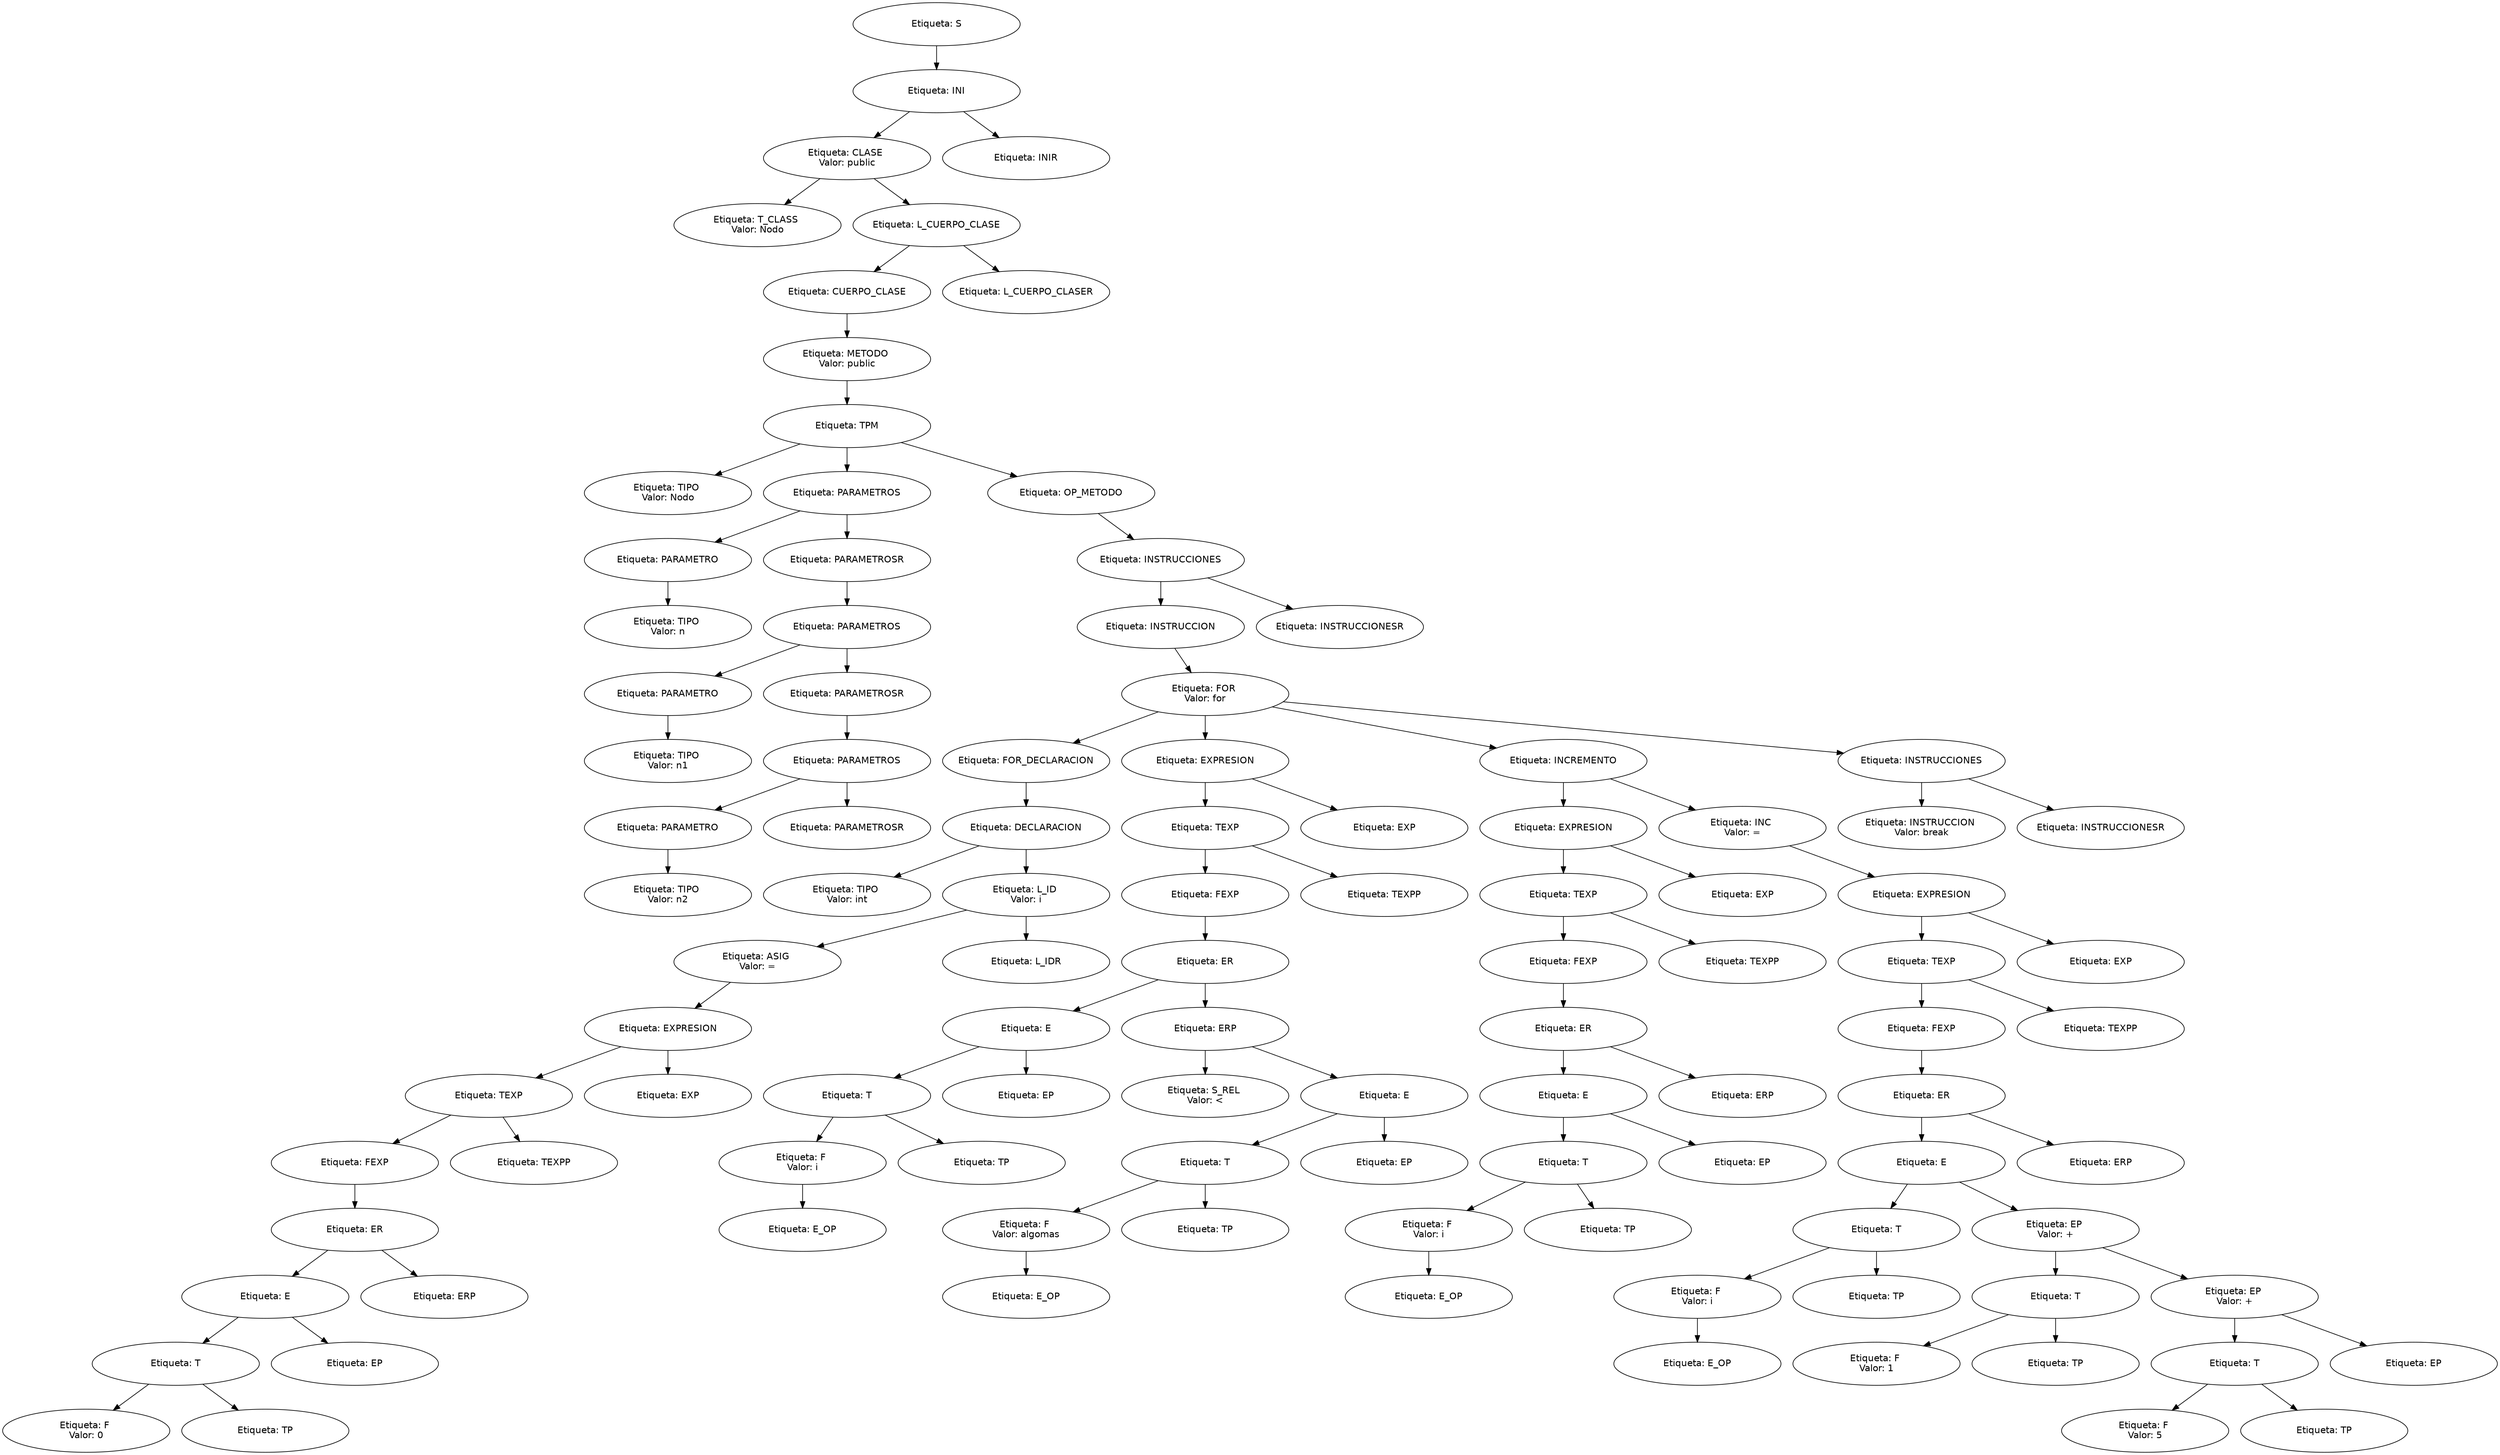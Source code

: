 digraph G{
 graph[overlap = true, fontsize= 0.5];
node[shape=ellipse, fontname=Helvetica, fixedsize=true, width=3.5, height=0.9];
edge[color = black];
nodobe9b89d36067385f616303dda92fa9cbc65bccfe4ad4a6caf6854e16a108215b[label="Etiqueta: S"];
nodod47a5804feae623ef3c3b8021f6aeed0fa0f80cc24c95e3da565832b1c68358f[label="Etiqueta: INI"];
nodobe9b89d36067385f616303dda92fa9cbc65bccfe4ad4a6caf6854e16a108215b->nodod47a5804feae623ef3c3b8021f6aeed0fa0f80cc24c95e3da565832b1c68358f
nodod47a5804feae623ef3c3b8021f6aeed0fa0f80cc24c95e3da565832b1c68358f[label="Etiqueta: INI"];
nodoac21bbab13f08c2e666d1e7dc157c9aa80dcdc332aff54d990aa25ec1fabffb2[label="Etiqueta: CLASE \nValor: public"];
nodod47a5804feae623ef3c3b8021f6aeed0fa0f80cc24c95e3da565832b1c68358f->nodoac21bbab13f08c2e666d1e7dc157c9aa80dcdc332aff54d990aa25ec1fabffb2
nodoac21bbab13f08c2e666d1e7dc157c9aa80dcdc332aff54d990aa25ec1fabffb2[label="Etiqueta: CLASE \nValor: public"];
nodo72df27685b31dc7726901c959007dfe733099eb107dd35ec599388acabb2ab9b[label="Etiqueta: T_CLASS \nValor: Nodo"];
nodoac21bbab13f08c2e666d1e7dc157c9aa80dcdc332aff54d990aa25ec1fabffb2->nodo72df27685b31dc7726901c959007dfe733099eb107dd35ec599388acabb2ab9b
nodo72df27685b31dc7726901c959007dfe733099eb107dd35ec599388acabb2ab9b[label="Etiqueta: T_CLASS \nValor: Nodo"];
nodo3299a72df18937a2d342e8d07dfb32cdf2cdecf82f654e850770909303c1d38e[label="Etiqueta: L_CUERPO_CLASE"];
nodoac21bbab13f08c2e666d1e7dc157c9aa80dcdc332aff54d990aa25ec1fabffb2->nodo3299a72df18937a2d342e8d07dfb32cdf2cdecf82f654e850770909303c1d38e
nodo3299a72df18937a2d342e8d07dfb32cdf2cdecf82f654e850770909303c1d38e[label="Etiqueta: L_CUERPO_CLASE"];
nododa139080faad18baa44396e8de2d1e4208ddb43487f65710bdc7ce9b5e204610[label="Etiqueta: CUERPO_CLASE"];
nodo3299a72df18937a2d342e8d07dfb32cdf2cdecf82f654e850770909303c1d38e->nododa139080faad18baa44396e8de2d1e4208ddb43487f65710bdc7ce9b5e204610
nododa139080faad18baa44396e8de2d1e4208ddb43487f65710bdc7ce9b5e204610[label="Etiqueta: CUERPO_CLASE"];
nododef5b9b69afe95fe877235354dfec19bcad8b06884f8fdd0e908a78f235207ad[label="Etiqueta: METODO \nValor: public"];
nododa139080faad18baa44396e8de2d1e4208ddb43487f65710bdc7ce9b5e204610->nododef5b9b69afe95fe877235354dfec19bcad8b06884f8fdd0e908a78f235207ad
nododef5b9b69afe95fe877235354dfec19bcad8b06884f8fdd0e908a78f235207ad[label="Etiqueta: METODO \nValor: public"];
nodo027a209c9ea8cbe56807c5c93bb54b46a6743ca48ad7bc64e8143c8430822750[label="Etiqueta: TPM"];
nododef5b9b69afe95fe877235354dfec19bcad8b06884f8fdd0e908a78f235207ad->nodo027a209c9ea8cbe56807c5c93bb54b46a6743ca48ad7bc64e8143c8430822750
nodo027a209c9ea8cbe56807c5c93bb54b46a6743ca48ad7bc64e8143c8430822750[label="Etiqueta: TPM"];
nodof690c97b7667d730321802384221c721d797257a8994db3f070576c093596092[label="Etiqueta: TIPO \nValor: Nodo"];
nodo027a209c9ea8cbe56807c5c93bb54b46a6743ca48ad7bc64e8143c8430822750->nodof690c97b7667d730321802384221c721d797257a8994db3f070576c093596092
nodof690c97b7667d730321802384221c721d797257a8994db3f070576c093596092[label="Etiqueta: TIPO \nValor: Nodo"];
nodo8d99d2114843f28315502300c791172351343fc0d1df26dc39e0b69e93be9adf[label="Etiqueta: PARAMETROS"];
nodo027a209c9ea8cbe56807c5c93bb54b46a6743ca48ad7bc64e8143c8430822750->nodo8d99d2114843f28315502300c791172351343fc0d1df26dc39e0b69e93be9adf
nodo8d99d2114843f28315502300c791172351343fc0d1df26dc39e0b69e93be9adf[label="Etiqueta: PARAMETROS"];
nodo92a8ee33345cffecd74f2b805be963fca0287d2ca79932c1b4613632c23e63d3[label="Etiqueta: PARAMETRO"];
nodo8d99d2114843f28315502300c791172351343fc0d1df26dc39e0b69e93be9adf->nodo92a8ee33345cffecd74f2b805be963fca0287d2ca79932c1b4613632c23e63d3
nodo92a8ee33345cffecd74f2b805be963fca0287d2ca79932c1b4613632c23e63d3[label="Etiqueta: PARAMETRO"];
nodof5703b77e96bf454e27984959908215d69e828cecab3d955356528631834110b[label="Etiqueta: TIPO \nValor: n"];
nodo92a8ee33345cffecd74f2b805be963fca0287d2ca79932c1b4613632c23e63d3->nodof5703b77e96bf454e27984959908215d69e828cecab3d955356528631834110b
nodof5703b77e96bf454e27984959908215d69e828cecab3d955356528631834110b[label="Etiqueta: TIPO \nValor: n"];
nodo7e519049e6a261e5c49245723eecdb6f27fadf2fd7babf4d61b08402da5200a9[label="Etiqueta: PARAMETROSR"];
nodo8d99d2114843f28315502300c791172351343fc0d1df26dc39e0b69e93be9adf->nodo7e519049e6a261e5c49245723eecdb6f27fadf2fd7babf4d61b08402da5200a9
nodo7e519049e6a261e5c49245723eecdb6f27fadf2fd7babf4d61b08402da5200a9[label="Etiqueta: PARAMETROSR"];
nodo00eedb34eb2fbad704efd792040fa02732c70af6915d9921d686fb39093c104e[label="Etiqueta: PARAMETROS"];
nodo7e519049e6a261e5c49245723eecdb6f27fadf2fd7babf4d61b08402da5200a9->nodo00eedb34eb2fbad704efd792040fa02732c70af6915d9921d686fb39093c104e
nodo00eedb34eb2fbad704efd792040fa02732c70af6915d9921d686fb39093c104e[label="Etiqueta: PARAMETROS"];
nodo76a1d5f2a6231b238ecabf46a29a51e7596294388ecac057626ff68c96552395[label="Etiqueta: PARAMETRO"];
nodo00eedb34eb2fbad704efd792040fa02732c70af6915d9921d686fb39093c104e->nodo76a1d5f2a6231b238ecabf46a29a51e7596294388ecac057626ff68c96552395
nodo76a1d5f2a6231b238ecabf46a29a51e7596294388ecac057626ff68c96552395[label="Etiqueta: PARAMETRO"];
nodob7170735fbce12ebcd0e34e0436dc5e0d5316887e0b97b7ea69d7750e5f012e0[label="Etiqueta: TIPO \nValor: n1"];
nodo76a1d5f2a6231b238ecabf46a29a51e7596294388ecac057626ff68c96552395->nodob7170735fbce12ebcd0e34e0436dc5e0d5316887e0b97b7ea69d7750e5f012e0
nodob7170735fbce12ebcd0e34e0436dc5e0d5316887e0b97b7ea69d7750e5f012e0[label="Etiqueta: TIPO \nValor: n1"];
nodo278ccf61bd2af23ff01307b68fb897c396a5a56e587ed2e3c1cbc714cede6f68[label="Etiqueta: PARAMETROSR"];
nodo00eedb34eb2fbad704efd792040fa02732c70af6915d9921d686fb39093c104e->nodo278ccf61bd2af23ff01307b68fb897c396a5a56e587ed2e3c1cbc714cede6f68
nodo278ccf61bd2af23ff01307b68fb897c396a5a56e587ed2e3c1cbc714cede6f68[label="Etiqueta: PARAMETROSR"];
nodo7956d76587639af69a485918e7edd8748d81911d255c7a3eb869e525ff289be0[label="Etiqueta: PARAMETROS"];
nodo278ccf61bd2af23ff01307b68fb897c396a5a56e587ed2e3c1cbc714cede6f68->nodo7956d76587639af69a485918e7edd8748d81911d255c7a3eb869e525ff289be0
nodo7956d76587639af69a485918e7edd8748d81911d255c7a3eb869e525ff289be0[label="Etiqueta: PARAMETROS"];
nodobeb9a1d1baf853d7bc791c922d9702e370921a785c52cbc14813803dd639b2f2[label="Etiqueta: PARAMETRO"];
nodo7956d76587639af69a485918e7edd8748d81911d255c7a3eb869e525ff289be0->nodobeb9a1d1baf853d7bc791c922d9702e370921a785c52cbc14813803dd639b2f2
nodobeb9a1d1baf853d7bc791c922d9702e370921a785c52cbc14813803dd639b2f2[label="Etiqueta: PARAMETRO"];
nodo95eb3a27c2b4fc839b63abba526098e9b09b6382d5b8b1427d6a2db87da3760f[label="Etiqueta: TIPO \nValor: n2"];
nodobeb9a1d1baf853d7bc791c922d9702e370921a785c52cbc14813803dd639b2f2->nodo95eb3a27c2b4fc839b63abba526098e9b09b6382d5b8b1427d6a2db87da3760f
nodo95eb3a27c2b4fc839b63abba526098e9b09b6382d5b8b1427d6a2db87da3760f[label="Etiqueta: TIPO \nValor: n2"];
nodofed7c2ac521e726a6d7dbb479cabe2366008259f885ded789143f140fba7dcb9[label="Etiqueta: PARAMETROSR"];
nodo7956d76587639af69a485918e7edd8748d81911d255c7a3eb869e525ff289be0->nodofed7c2ac521e726a6d7dbb479cabe2366008259f885ded789143f140fba7dcb9
nodofed7c2ac521e726a6d7dbb479cabe2366008259f885ded789143f140fba7dcb9[label="Etiqueta: PARAMETROSR"];
nodoafa1073267b438b7584f278155f75f1fa10a2e8cda1579cf81f379fbd4b0e66c[label="Etiqueta: OP_METODO"];
nodo027a209c9ea8cbe56807c5c93bb54b46a6743ca48ad7bc64e8143c8430822750->nodoafa1073267b438b7584f278155f75f1fa10a2e8cda1579cf81f379fbd4b0e66c
nodoafa1073267b438b7584f278155f75f1fa10a2e8cda1579cf81f379fbd4b0e66c[label="Etiqueta: OP_METODO"];
nodob32489be7498a5ccfa8c89f4f6f67e732b55443ed719385e678c93fdf552b3d3[label="Etiqueta: INSTRUCCIONES"];
nodoafa1073267b438b7584f278155f75f1fa10a2e8cda1579cf81f379fbd4b0e66c->nodob32489be7498a5ccfa8c89f4f6f67e732b55443ed719385e678c93fdf552b3d3
nodob32489be7498a5ccfa8c89f4f6f67e732b55443ed719385e678c93fdf552b3d3[label="Etiqueta: INSTRUCCIONES"];
nodod8f2a0bfcd1a823df053a2329f1206c76927f7eceed2060cf7144b9b6c4e160a[label="Etiqueta: INSTRUCCION"];
nodob32489be7498a5ccfa8c89f4f6f67e732b55443ed719385e678c93fdf552b3d3->nodod8f2a0bfcd1a823df053a2329f1206c76927f7eceed2060cf7144b9b6c4e160a
nodod8f2a0bfcd1a823df053a2329f1206c76927f7eceed2060cf7144b9b6c4e160a[label="Etiqueta: INSTRUCCION"];
nodoe46c1244ed52ecb2e6f93e880fa538b03897dd089d5d8db78514b03d1c82112b[label="Etiqueta: FOR \nValor: for"];
nodod8f2a0bfcd1a823df053a2329f1206c76927f7eceed2060cf7144b9b6c4e160a->nodoe46c1244ed52ecb2e6f93e880fa538b03897dd089d5d8db78514b03d1c82112b
nodoe46c1244ed52ecb2e6f93e880fa538b03897dd089d5d8db78514b03d1c82112b[label="Etiqueta: FOR \nValor: for"];
nodoba8cf56b5dd696a69ac6a953650f1486f204fd81291f261a07c99220db2a5734[label="Etiqueta: FOR_DECLARACION"];
nodoe46c1244ed52ecb2e6f93e880fa538b03897dd089d5d8db78514b03d1c82112b->nodoba8cf56b5dd696a69ac6a953650f1486f204fd81291f261a07c99220db2a5734
nodoba8cf56b5dd696a69ac6a953650f1486f204fd81291f261a07c99220db2a5734[label="Etiqueta: FOR_DECLARACION"];
nodoe7f0fac796938c0f2284071f8ad22688c9b30524169df66d29e8206e819412d3[label="Etiqueta: DECLARACION"];
nodoba8cf56b5dd696a69ac6a953650f1486f204fd81291f261a07c99220db2a5734->nodoe7f0fac796938c0f2284071f8ad22688c9b30524169df66d29e8206e819412d3
nodoe7f0fac796938c0f2284071f8ad22688c9b30524169df66d29e8206e819412d3[label="Etiqueta: DECLARACION"];
nodo3da9510630680faea3f2c9ecfdd28becbe3084d11d05d56aac23bb96d935de3d[label="Etiqueta: TIPO \nValor: int"];
nodoe7f0fac796938c0f2284071f8ad22688c9b30524169df66d29e8206e819412d3->nodo3da9510630680faea3f2c9ecfdd28becbe3084d11d05d56aac23bb96d935de3d
nodo3da9510630680faea3f2c9ecfdd28becbe3084d11d05d56aac23bb96d935de3d[label="Etiqueta: TIPO \nValor: int"];
nodo2110d34163d4bfec9c7373292c293c08738b6674efe5bce14fd51bbe9f41222b[label="Etiqueta: L_ID \nValor: i"];
nodoe7f0fac796938c0f2284071f8ad22688c9b30524169df66d29e8206e819412d3->nodo2110d34163d4bfec9c7373292c293c08738b6674efe5bce14fd51bbe9f41222b
nodo2110d34163d4bfec9c7373292c293c08738b6674efe5bce14fd51bbe9f41222b[label="Etiqueta: L_ID \nValor: i"];
nodob405be6fb3b5f0c9c8f5845ffca40fb326831139121022f573debee3f3b1189e[label="Etiqueta: ASIG \nValor: ="];
nodo2110d34163d4bfec9c7373292c293c08738b6674efe5bce14fd51bbe9f41222b->nodob405be6fb3b5f0c9c8f5845ffca40fb326831139121022f573debee3f3b1189e
nodob405be6fb3b5f0c9c8f5845ffca40fb326831139121022f573debee3f3b1189e[label="Etiqueta: ASIG \nValor: ="];
nodo285bc04e868588f7127df7da1bf12bd85b53b4566d356f4097b3e648bf78382f[label="Etiqueta: EXPRESION"];
nodob405be6fb3b5f0c9c8f5845ffca40fb326831139121022f573debee3f3b1189e->nodo285bc04e868588f7127df7da1bf12bd85b53b4566d356f4097b3e648bf78382f
nodo285bc04e868588f7127df7da1bf12bd85b53b4566d356f4097b3e648bf78382f[label="Etiqueta: EXPRESION"];
nodo6940887b4da426cb3c21a69c0bd214750d541c7dad2656fab2ca82747d9f83c9[label="Etiqueta: TEXP"];
nodo285bc04e868588f7127df7da1bf12bd85b53b4566d356f4097b3e648bf78382f->nodo6940887b4da426cb3c21a69c0bd214750d541c7dad2656fab2ca82747d9f83c9
nodo6940887b4da426cb3c21a69c0bd214750d541c7dad2656fab2ca82747d9f83c9[label="Etiqueta: TEXP"];
nodo195a8e3f09d99a7de1bb8cc4531262c0228d928d28d7124a853be7e0f1bf8c45[label="Etiqueta: FEXP"];
nodo6940887b4da426cb3c21a69c0bd214750d541c7dad2656fab2ca82747d9f83c9->nodo195a8e3f09d99a7de1bb8cc4531262c0228d928d28d7124a853be7e0f1bf8c45
nodo195a8e3f09d99a7de1bb8cc4531262c0228d928d28d7124a853be7e0f1bf8c45[label="Etiqueta: FEXP"];
nodo62becfbd40036d422c4b9946a1d43ded702c93405d89a43612040258ada1ad8c[label="Etiqueta: ER"];
nodo195a8e3f09d99a7de1bb8cc4531262c0228d928d28d7124a853be7e0f1bf8c45->nodo62becfbd40036d422c4b9946a1d43ded702c93405d89a43612040258ada1ad8c
nodo62becfbd40036d422c4b9946a1d43ded702c93405d89a43612040258ada1ad8c[label="Etiqueta: ER"];
nodo3d6da8151fa2d965ca0dbd34e11db584db8c6698d39195b80c4266cd17330360[label="Etiqueta: E"];
nodo62becfbd40036d422c4b9946a1d43ded702c93405d89a43612040258ada1ad8c->nodo3d6da8151fa2d965ca0dbd34e11db584db8c6698d39195b80c4266cd17330360
nodo3d6da8151fa2d965ca0dbd34e11db584db8c6698d39195b80c4266cd17330360[label="Etiqueta: E"];
nodo36891540c465de66da985867b35c9f1c0af67f6723c14e803407cd22f06c2ef3[label="Etiqueta: T"];
nodo3d6da8151fa2d965ca0dbd34e11db584db8c6698d39195b80c4266cd17330360->nodo36891540c465de66da985867b35c9f1c0af67f6723c14e803407cd22f06c2ef3
nodo36891540c465de66da985867b35c9f1c0af67f6723c14e803407cd22f06c2ef3[label="Etiqueta: T"];
nodo0268efccb83d02835a68d51b1081bf1fa1a7f2e8b00afa8d4b61eb8d97feb844[label="Etiqueta: F \nValor: 0"];
nodo36891540c465de66da985867b35c9f1c0af67f6723c14e803407cd22f06c2ef3->nodo0268efccb83d02835a68d51b1081bf1fa1a7f2e8b00afa8d4b61eb8d97feb844
nodo0268efccb83d02835a68d51b1081bf1fa1a7f2e8b00afa8d4b61eb8d97feb844[label="Etiqueta: F \nValor: 0"];
nodob3d689faaf920a2ad5f883e6ef4dd0bd88859bd1660895aa0a6bd793c1291657[label="Etiqueta: TP"];
nodo36891540c465de66da985867b35c9f1c0af67f6723c14e803407cd22f06c2ef3->nodob3d689faaf920a2ad5f883e6ef4dd0bd88859bd1660895aa0a6bd793c1291657
nodob3d689faaf920a2ad5f883e6ef4dd0bd88859bd1660895aa0a6bd793c1291657[label="Etiqueta: TP"];
nodo38c9a647e8aee2dff5caeec729319d63c99c399a719698cd7d08c0eaec35c053[label="Etiqueta: EP"];
nodo3d6da8151fa2d965ca0dbd34e11db584db8c6698d39195b80c4266cd17330360->nodo38c9a647e8aee2dff5caeec729319d63c99c399a719698cd7d08c0eaec35c053
nodo38c9a647e8aee2dff5caeec729319d63c99c399a719698cd7d08c0eaec35c053[label="Etiqueta: EP"];
nodo174df219cd093579aea91f22b5a381f6dc45432cc7597f0031e22b1d3e120466[label="Etiqueta: ERP"];
nodo62becfbd40036d422c4b9946a1d43ded702c93405d89a43612040258ada1ad8c->nodo174df219cd093579aea91f22b5a381f6dc45432cc7597f0031e22b1d3e120466
nodo174df219cd093579aea91f22b5a381f6dc45432cc7597f0031e22b1d3e120466[label="Etiqueta: ERP"];
nodo5ebfd179c9a04abd2ad8f792f5772b090b59e1e462cb2bf99473e0809bd6de4c[label="Etiqueta: TEXPP"];
nodo6940887b4da426cb3c21a69c0bd214750d541c7dad2656fab2ca82747d9f83c9->nodo5ebfd179c9a04abd2ad8f792f5772b090b59e1e462cb2bf99473e0809bd6de4c
nodo5ebfd179c9a04abd2ad8f792f5772b090b59e1e462cb2bf99473e0809bd6de4c[label="Etiqueta: TEXPP"];
nodo0b31173822740b63fc09be3fd8f6b87da888f87d6af1beb7bcf8b108469e2c28[label="Etiqueta: EXP"];
nodo285bc04e868588f7127df7da1bf12bd85b53b4566d356f4097b3e648bf78382f->nodo0b31173822740b63fc09be3fd8f6b87da888f87d6af1beb7bcf8b108469e2c28
nodo0b31173822740b63fc09be3fd8f6b87da888f87d6af1beb7bcf8b108469e2c28[label="Etiqueta: EXP"];
nodo801beaaa23df3da738df3120dad3518a67485d8681dbf631dff8a27aaee2ed0b[label="Etiqueta: L_IDR"];
nodo2110d34163d4bfec9c7373292c293c08738b6674efe5bce14fd51bbe9f41222b->nodo801beaaa23df3da738df3120dad3518a67485d8681dbf631dff8a27aaee2ed0b
nodo801beaaa23df3da738df3120dad3518a67485d8681dbf631dff8a27aaee2ed0b[label="Etiqueta: L_IDR"];
nodod8dd6a40d05e9f69e8586376445fdac46a940aff85da53ab04a44e0edff2ec79[label="Etiqueta: EXPRESION"];
nodoe46c1244ed52ecb2e6f93e880fa538b03897dd089d5d8db78514b03d1c82112b->nodod8dd6a40d05e9f69e8586376445fdac46a940aff85da53ab04a44e0edff2ec79
nodod8dd6a40d05e9f69e8586376445fdac46a940aff85da53ab04a44e0edff2ec79[label="Etiqueta: EXPRESION"];
nodo95902787c5e2ed1c9385694dd532f17d7f63bad017205175cda0e28e5c713d17[label="Etiqueta: TEXP"];
nodod8dd6a40d05e9f69e8586376445fdac46a940aff85da53ab04a44e0edff2ec79->nodo95902787c5e2ed1c9385694dd532f17d7f63bad017205175cda0e28e5c713d17
nodo95902787c5e2ed1c9385694dd532f17d7f63bad017205175cda0e28e5c713d17[label="Etiqueta: TEXP"];
nodo5287bc71504fdae74d118d48908662a5bb1895089021ebd8d1eafcef8f0c9d63[label="Etiqueta: FEXP"];
nodo95902787c5e2ed1c9385694dd532f17d7f63bad017205175cda0e28e5c713d17->nodo5287bc71504fdae74d118d48908662a5bb1895089021ebd8d1eafcef8f0c9d63
nodo5287bc71504fdae74d118d48908662a5bb1895089021ebd8d1eafcef8f0c9d63[label="Etiqueta: FEXP"];
nodo3d53e98d59e75a63c79cd2db36db6a1042a74abd1c284a93f7d74121eae99c1f[label="Etiqueta: ER"];
nodo5287bc71504fdae74d118d48908662a5bb1895089021ebd8d1eafcef8f0c9d63->nodo3d53e98d59e75a63c79cd2db36db6a1042a74abd1c284a93f7d74121eae99c1f
nodo3d53e98d59e75a63c79cd2db36db6a1042a74abd1c284a93f7d74121eae99c1f[label="Etiqueta: ER"];
nodob178170aba9aa593ddc5af868ce953960a84b445e2f37f9abb868ccb7d934708[label="Etiqueta: E"];
nodo3d53e98d59e75a63c79cd2db36db6a1042a74abd1c284a93f7d74121eae99c1f->nodob178170aba9aa593ddc5af868ce953960a84b445e2f37f9abb868ccb7d934708
nodob178170aba9aa593ddc5af868ce953960a84b445e2f37f9abb868ccb7d934708[label="Etiqueta: E"];
nodo67a7d6041d4d1db55bdfe7371bf9c34db2155fd00cd3355f302d3817f9fb1bc3[label="Etiqueta: T"];
nodob178170aba9aa593ddc5af868ce953960a84b445e2f37f9abb868ccb7d934708->nodo67a7d6041d4d1db55bdfe7371bf9c34db2155fd00cd3355f302d3817f9fb1bc3
nodo67a7d6041d4d1db55bdfe7371bf9c34db2155fd00cd3355f302d3817f9fb1bc3[label="Etiqueta: T"];
nodo0093b2a998b509594d82735f426b0a3aa834e6c5531dbc62d5b1a9d3d2d6ede8[label="Etiqueta: F \nValor: i"];
nodo67a7d6041d4d1db55bdfe7371bf9c34db2155fd00cd3355f302d3817f9fb1bc3->nodo0093b2a998b509594d82735f426b0a3aa834e6c5531dbc62d5b1a9d3d2d6ede8
nodo0093b2a998b509594d82735f426b0a3aa834e6c5531dbc62d5b1a9d3d2d6ede8[label="Etiqueta: F \nValor: i"];
nodo4168ad20e436c139f90def8c9022fa55537426b3e499eeda604a28c26cd90b46[label="Etiqueta: E_OP"];
nodo0093b2a998b509594d82735f426b0a3aa834e6c5531dbc62d5b1a9d3d2d6ede8->nodo4168ad20e436c139f90def8c9022fa55537426b3e499eeda604a28c26cd90b46
nodo4168ad20e436c139f90def8c9022fa55537426b3e499eeda604a28c26cd90b46[label="Etiqueta: E_OP"];
nodo3a8ba8a8850883b448ee5b2a473b0e35fb74ebf1a8c24bcdaa023b7acaf43e1d[label="Etiqueta: TP"];
nodo67a7d6041d4d1db55bdfe7371bf9c34db2155fd00cd3355f302d3817f9fb1bc3->nodo3a8ba8a8850883b448ee5b2a473b0e35fb74ebf1a8c24bcdaa023b7acaf43e1d
nodo3a8ba8a8850883b448ee5b2a473b0e35fb74ebf1a8c24bcdaa023b7acaf43e1d[label="Etiqueta: TP"];
nodob7026cf5fc761345cc91f2287201047f74dc3c0758bfd82945a13bdc09f72675[label="Etiqueta: EP"];
nodob178170aba9aa593ddc5af868ce953960a84b445e2f37f9abb868ccb7d934708->nodob7026cf5fc761345cc91f2287201047f74dc3c0758bfd82945a13bdc09f72675
nodob7026cf5fc761345cc91f2287201047f74dc3c0758bfd82945a13bdc09f72675[label="Etiqueta: EP"];
nodo015f81bd97e37a8b7d1a382cc6ef7565121ff8f9b741579facd823713d757127[label="Etiqueta: ERP"];
nodo3d53e98d59e75a63c79cd2db36db6a1042a74abd1c284a93f7d74121eae99c1f->nodo015f81bd97e37a8b7d1a382cc6ef7565121ff8f9b741579facd823713d757127
nodo015f81bd97e37a8b7d1a382cc6ef7565121ff8f9b741579facd823713d757127[label="Etiqueta: ERP"];
nodo2835b10d17d088490add012fc2db91fa8f19b3d3b52cb5123ba8aa4e3656c652[label="Etiqueta: S_REL \nValor: <"];
nodo015f81bd97e37a8b7d1a382cc6ef7565121ff8f9b741579facd823713d757127->nodo2835b10d17d088490add012fc2db91fa8f19b3d3b52cb5123ba8aa4e3656c652
nodo2835b10d17d088490add012fc2db91fa8f19b3d3b52cb5123ba8aa4e3656c652[label="Etiqueta: S_REL \nValor: <"];
nodocd9e51c7c412776754e03f37b72c28c1bf5056cb1088d2ba4ded21a786021efd[label="Etiqueta: E"];
nodo015f81bd97e37a8b7d1a382cc6ef7565121ff8f9b741579facd823713d757127->nodocd9e51c7c412776754e03f37b72c28c1bf5056cb1088d2ba4ded21a786021efd
nodocd9e51c7c412776754e03f37b72c28c1bf5056cb1088d2ba4ded21a786021efd[label="Etiqueta: E"];
nodo89a8f96a760bbf66a0e77fd5a6c7312b888f89706d6d616cd9ede20494e0e0ce[label="Etiqueta: T"];
nodocd9e51c7c412776754e03f37b72c28c1bf5056cb1088d2ba4ded21a786021efd->nodo89a8f96a760bbf66a0e77fd5a6c7312b888f89706d6d616cd9ede20494e0e0ce
nodo89a8f96a760bbf66a0e77fd5a6c7312b888f89706d6d616cd9ede20494e0e0ce[label="Etiqueta: T"];
nodod3d27e6313ee5d0dbf4cd3d2061c38ecfd798ca62f045b3787c8771261b841c6[label="Etiqueta: F \nValor: algomas"];
nodo89a8f96a760bbf66a0e77fd5a6c7312b888f89706d6d616cd9ede20494e0e0ce->nodod3d27e6313ee5d0dbf4cd3d2061c38ecfd798ca62f045b3787c8771261b841c6
nodod3d27e6313ee5d0dbf4cd3d2061c38ecfd798ca62f045b3787c8771261b841c6[label="Etiqueta: F \nValor: algomas"];
nodoa887c66d3200c8b3b7357092db6dcdb935dc08222b2f1bd04929bd4d8175103b[label="Etiqueta: E_OP"];
nodod3d27e6313ee5d0dbf4cd3d2061c38ecfd798ca62f045b3787c8771261b841c6->nodoa887c66d3200c8b3b7357092db6dcdb935dc08222b2f1bd04929bd4d8175103b
nodoa887c66d3200c8b3b7357092db6dcdb935dc08222b2f1bd04929bd4d8175103b[label="Etiqueta: E_OP"];
nodo02a61112b0681f16d167453694aa1fc3ceb7c0eceeca7b44b0e76a9e72131a26[label="Etiqueta: TP"];
nodo89a8f96a760bbf66a0e77fd5a6c7312b888f89706d6d616cd9ede20494e0e0ce->nodo02a61112b0681f16d167453694aa1fc3ceb7c0eceeca7b44b0e76a9e72131a26
nodo02a61112b0681f16d167453694aa1fc3ceb7c0eceeca7b44b0e76a9e72131a26[label="Etiqueta: TP"];
nodo1c1770302add7b289f88503124c697abc9fc4ff183786fe3e2796bb82b6e6fb5[label="Etiqueta: EP"];
nodocd9e51c7c412776754e03f37b72c28c1bf5056cb1088d2ba4ded21a786021efd->nodo1c1770302add7b289f88503124c697abc9fc4ff183786fe3e2796bb82b6e6fb5
nodo1c1770302add7b289f88503124c697abc9fc4ff183786fe3e2796bb82b6e6fb5[label="Etiqueta: EP"];
nodob4a494fea7503c5594c1d79cc5f31301f0b1a715dba46a28f4e91441afc25bb5[label="Etiqueta: TEXPP"];
nodo95902787c5e2ed1c9385694dd532f17d7f63bad017205175cda0e28e5c713d17->nodob4a494fea7503c5594c1d79cc5f31301f0b1a715dba46a28f4e91441afc25bb5
nodob4a494fea7503c5594c1d79cc5f31301f0b1a715dba46a28f4e91441afc25bb5[label="Etiqueta: TEXPP"];
nododb973928cb9db59685ea3713bf874ce7fb7d052535af81a494f676212e9d1ba4[label="Etiqueta: EXP"];
nodod8dd6a40d05e9f69e8586376445fdac46a940aff85da53ab04a44e0edff2ec79->nododb973928cb9db59685ea3713bf874ce7fb7d052535af81a494f676212e9d1ba4
nododb973928cb9db59685ea3713bf874ce7fb7d052535af81a494f676212e9d1ba4[label="Etiqueta: EXP"];
nodo76dc88aa7df961d9d2aebf24a5bb26f9d2f80c2026c31a0992fe99bf5653d6a1[label="Etiqueta: INCREMENTO"];
nodoe46c1244ed52ecb2e6f93e880fa538b03897dd089d5d8db78514b03d1c82112b->nodo76dc88aa7df961d9d2aebf24a5bb26f9d2f80c2026c31a0992fe99bf5653d6a1
nodo76dc88aa7df961d9d2aebf24a5bb26f9d2f80c2026c31a0992fe99bf5653d6a1[label="Etiqueta: INCREMENTO"];
nodoa11a5cbf40f32e464a1769aa4cd474aac0e269b77b8b4d82937cdc09bcaf9689[label="Etiqueta: EXPRESION"];
nodo76dc88aa7df961d9d2aebf24a5bb26f9d2f80c2026c31a0992fe99bf5653d6a1->nodoa11a5cbf40f32e464a1769aa4cd474aac0e269b77b8b4d82937cdc09bcaf9689
nodoa11a5cbf40f32e464a1769aa4cd474aac0e269b77b8b4d82937cdc09bcaf9689[label="Etiqueta: EXPRESION"];
nodoc209166d0545ea863a8e96d90a2db985eb5eb9aa37dbc7cc199871ac75c17e47[label="Etiqueta: TEXP"];
nodoa11a5cbf40f32e464a1769aa4cd474aac0e269b77b8b4d82937cdc09bcaf9689->nodoc209166d0545ea863a8e96d90a2db985eb5eb9aa37dbc7cc199871ac75c17e47
nodoc209166d0545ea863a8e96d90a2db985eb5eb9aa37dbc7cc199871ac75c17e47[label="Etiqueta: TEXP"];
nodofb3e87170363f18ada39c1520809601bd461cd16d8b3fd9b0b6175b921566101[label="Etiqueta: FEXP"];
nodoc209166d0545ea863a8e96d90a2db985eb5eb9aa37dbc7cc199871ac75c17e47->nodofb3e87170363f18ada39c1520809601bd461cd16d8b3fd9b0b6175b921566101
nodofb3e87170363f18ada39c1520809601bd461cd16d8b3fd9b0b6175b921566101[label="Etiqueta: FEXP"];
nodoe735a642c54528fa4b5d8cda40566163f360adcf32cf6cfb034013b52a214c0e[label="Etiqueta: ER"];
nodofb3e87170363f18ada39c1520809601bd461cd16d8b3fd9b0b6175b921566101->nodoe735a642c54528fa4b5d8cda40566163f360adcf32cf6cfb034013b52a214c0e
nodoe735a642c54528fa4b5d8cda40566163f360adcf32cf6cfb034013b52a214c0e[label="Etiqueta: ER"];
nodo4e958f8a468d8ff4ef5cd704a57a158d5fe6c2500e7cf2ddc94d9b2ede0ca2ed[label="Etiqueta: E"];
nodoe735a642c54528fa4b5d8cda40566163f360adcf32cf6cfb034013b52a214c0e->nodo4e958f8a468d8ff4ef5cd704a57a158d5fe6c2500e7cf2ddc94d9b2ede0ca2ed
nodo4e958f8a468d8ff4ef5cd704a57a158d5fe6c2500e7cf2ddc94d9b2ede0ca2ed[label="Etiqueta: E"];
nodo11a4fe31089f9d3ef796e6d48e14d290c2a854ac4ce17742e0e3de3703932814[label="Etiqueta: T"];
nodo4e958f8a468d8ff4ef5cd704a57a158d5fe6c2500e7cf2ddc94d9b2ede0ca2ed->nodo11a4fe31089f9d3ef796e6d48e14d290c2a854ac4ce17742e0e3de3703932814
nodo11a4fe31089f9d3ef796e6d48e14d290c2a854ac4ce17742e0e3de3703932814[label="Etiqueta: T"];
nododfe60edacd14782a86ecfd71f7c6a8a492d7aa511110ba0c82cd1c0594ff2271[label="Etiqueta: F \nValor: i"];
nodo11a4fe31089f9d3ef796e6d48e14d290c2a854ac4ce17742e0e3de3703932814->nododfe60edacd14782a86ecfd71f7c6a8a492d7aa511110ba0c82cd1c0594ff2271
nododfe60edacd14782a86ecfd71f7c6a8a492d7aa511110ba0c82cd1c0594ff2271[label="Etiqueta: F \nValor: i"];
nodoec0143d9f6f1893f2daa5092aacf967705160f21224d53dfbe17b0f6e4ad3fb7[label="Etiqueta: E_OP"];
nododfe60edacd14782a86ecfd71f7c6a8a492d7aa511110ba0c82cd1c0594ff2271->nodoec0143d9f6f1893f2daa5092aacf967705160f21224d53dfbe17b0f6e4ad3fb7
nodoec0143d9f6f1893f2daa5092aacf967705160f21224d53dfbe17b0f6e4ad3fb7[label="Etiqueta: E_OP"];
nodo2a0e3e125746071f78bc9501c40645d5a21cfb075529103adf72eab1353e1d20[label="Etiqueta: TP"];
nodo11a4fe31089f9d3ef796e6d48e14d290c2a854ac4ce17742e0e3de3703932814->nodo2a0e3e125746071f78bc9501c40645d5a21cfb075529103adf72eab1353e1d20
nodo2a0e3e125746071f78bc9501c40645d5a21cfb075529103adf72eab1353e1d20[label="Etiqueta: TP"];
nodo12306ba2929080489fac44c80d1b9911ea29a56882174f1f42d18c70f1cd3690[label="Etiqueta: EP"];
nodo4e958f8a468d8ff4ef5cd704a57a158d5fe6c2500e7cf2ddc94d9b2ede0ca2ed->nodo12306ba2929080489fac44c80d1b9911ea29a56882174f1f42d18c70f1cd3690
nodo12306ba2929080489fac44c80d1b9911ea29a56882174f1f42d18c70f1cd3690[label="Etiqueta: EP"];
nodo78b93d3171f8009fba023aeb779662b871d56a59489f5110a65c24b6a6e4a06c[label="Etiqueta: ERP"];
nodoe735a642c54528fa4b5d8cda40566163f360adcf32cf6cfb034013b52a214c0e->nodo78b93d3171f8009fba023aeb779662b871d56a59489f5110a65c24b6a6e4a06c
nodo78b93d3171f8009fba023aeb779662b871d56a59489f5110a65c24b6a6e4a06c[label="Etiqueta: ERP"];
nodo402d77d8c87fe7e5e2dccdfbc89b69dfdc2c07dcaf4385b3f3d119f2ef58e49f[label="Etiqueta: TEXPP"];
nodoc209166d0545ea863a8e96d90a2db985eb5eb9aa37dbc7cc199871ac75c17e47->nodo402d77d8c87fe7e5e2dccdfbc89b69dfdc2c07dcaf4385b3f3d119f2ef58e49f
nodo402d77d8c87fe7e5e2dccdfbc89b69dfdc2c07dcaf4385b3f3d119f2ef58e49f[label="Etiqueta: TEXPP"];
nodoee7289f6d93e9413e710195d8de66775dca773c3459cf7968a8344c82b5d09fd[label="Etiqueta: EXP"];
nodoa11a5cbf40f32e464a1769aa4cd474aac0e269b77b8b4d82937cdc09bcaf9689->nodoee7289f6d93e9413e710195d8de66775dca773c3459cf7968a8344c82b5d09fd
nodoee7289f6d93e9413e710195d8de66775dca773c3459cf7968a8344c82b5d09fd[label="Etiqueta: EXP"];
nodo1cdff031707dc54f27d2a54f2c209dacf964cfa221703eab7de7f447ec3394a4[label="Etiqueta: INC \nValor: ="];
nodo76dc88aa7df961d9d2aebf24a5bb26f9d2f80c2026c31a0992fe99bf5653d6a1->nodo1cdff031707dc54f27d2a54f2c209dacf964cfa221703eab7de7f447ec3394a4
nodo1cdff031707dc54f27d2a54f2c209dacf964cfa221703eab7de7f447ec3394a4[label="Etiqueta: INC \nValor: ="];
nodo58188d65485e5616425f57469292d21ab0ef2f596435e60ffaf665fd233238e1[label="Etiqueta: EXPRESION"];
nodo1cdff031707dc54f27d2a54f2c209dacf964cfa221703eab7de7f447ec3394a4->nodo58188d65485e5616425f57469292d21ab0ef2f596435e60ffaf665fd233238e1
nodo58188d65485e5616425f57469292d21ab0ef2f596435e60ffaf665fd233238e1[label="Etiqueta: EXPRESION"];
nodoc8d60150f7b984b2792a64ea571eeee3709f941ead7b310cf687a4ec77fe04bf[label="Etiqueta: TEXP"];
nodo58188d65485e5616425f57469292d21ab0ef2f596435e60ffaf665fd233238e1->nodoc8d60150f7b984b2792a64ea571eeee3709f941ead7b310cf687a4ec77fe04bf
nodoc8d60150f7b984b2792a64ea571eeee3709f941ead7b310cf687a4ec77fe04bf[label="Etiqueta: TEXP"];
nodo9b3f5da50ee9ebeeeba5692c9e2cb3ef5ae14055e1a91ae5968858d421531dc6[label="Etiqueta: FEXP"];
nodoc8d60150f7b984b2792a64ea571eeee3709f941ead7b310cf687a4ec77fe04bf->nodo9b3f5da50ee9ebeeeba5692c9e2cb3ef5ae14055e1a91ae5968858d421531dc6
nodo9b3f5da50ee9ebeeeba5692c9e2cb3ef5ae14055e1a91ae5968858d421531dc6[label="Etiqueta: FEXP"];
nodoe6b0ccedfdacafd584bbb7a0220311567d6dea37f5ace73c5644b729d00330be[label="Etiqueta: ER"];
nodo9b3f5da50ee9ebeeeba5692c9e2cb3ef5ae14055e1a91ae5968858d421531dc6->nodoe6b0ccedfdacafd584bbb7a0220311567d6dea37f5ace73c5644b729d00330be
nodoe6b0ccedfdacafd584bbb7a0220311567d6dea37f5ace73c5644b729d00330be[label="Etiqueta: ER"];
nodo159cf3131b7b82c74bf60c0a057b30290b5101acff90b92ccee2aa2f6a511aa6[label="Etiqueta: E"];
nodoe6b0ccedfdacafd584bbb7a0220311567d6dea37f5ace73c5644b729d00330be->nodo159cf3131b7b82c74bf60c0a057b30290b5101acff90b92ccee2aa2f6a511aa6
nodo159cf3131b7b82c74bf60c0a057b30290b5101acff90b92ccee2aa2f6a511aa6[label="Etiqueta: E"];
nodo5b98fe808f5342c5d858df716ceed2224fd52609d829254b6dcb7fe20d3382f1[label="Etiqueta: T"];
nodo159cf3131b7b82c74bf60c0a057b30290b5101acff90b92ccee2aa2f6a511aa6->nodo5b98fe808f5342c5d858df716ceed2224fd52609d829254b6dcb7fe20d3382f1
nodo5b98fe808f5342c5d858df716ceed2224fd52609d829254b6dcb7fe20d3382f1[label="Etiqueta: T"];
nodo502b21805c150808b8aaab5ce89bac9290a7d33559698ad687f9a2800171206e[label="Etiqueta: F \nValor: i"];
nodo5b98fe808f5342c5d858df716ceed2224fd52609d829254b6dcb7fe20d3382f1->nodo502b21805c150808b8aaab5ce89bac9290a7d33559698ad687f9a2800171206e
nodo502b21805c150808b8aaab5ce89bac9290a7d33559698ad687f9a2800171206e[label="Etiqueta: F \nValor: i"];
nodo16ca0792b32971b18927eb967ed115f183ebb6dda497aaf62ecf0c839cb5b3ff[label="Etiqueta: E_OP"];
nodo502b21805c150808b8aaab5ce89bac9290a7d33559698ad687f9a2800171206e->nodo16ca0792b32971b18927eb967ed115f183ebb6dda497aaf62ecf0c839cb5b3ff
nodo16ca0792b32971b18927eb967ed115f183ebb6dda497aaf62ecf0c839cb5b3ff[label="Etiqueta: E_OP"];
nodocaedbec2587e8590a6efacc38ab2a88da49a655cf1db75e767f71f4dfe4857f0[label="Etiqueta: TP"];
nodo5b98fe808f5342c5d858df716ceed2224fd52609d829254b6dcb7fe20d3382f1->nodocaedbec2587e8590a6efacc38ab2a88da49a655cf1db75e767f71f4dfe4857f0
nodocaedbec2587e8590a6efacc38ab2a88da49a655cf1db75e767f71f4dfe4857f0[label="Etiqueta: TP"];
nodoc36356b9000bbe73bd487db605e09a7b4d0eea07cf7a79d3acd6357c78e68700[label="Etiqueta: EP \nValor: +"];
nodo159cf3131b7b82c74bf60c0a057b30290b5101acff90b92ccee2aa2f6a511aa6->nodoc36356b9000bbe73bd487db605e09a7b4d0eea07cf7a79d3acd6357c78e68700
nodoc36356b9000bbe73bd487db605e09a7b4d0eea07cf7a79d3acd6357c78e68700[label="Etiqueta: EP \nValor: +"];
nodo71e0fe34b40eb9349ec293737c58ff25775015d4cb2cffa031dfc70bfbc12a9a[label="Etiqueta: T"];
nodoc36356b9000bbe73bd487db605e09a7b4d0eea07cf7a79d3acd6357c78e68700->nodo71e0fe34b40eb9349ec293737c58ff25775015d4cb2cffa031dfc70bfbc12a9a
nodo71e0fe34b40eb9349ec293737c58ff25775015d4cb2cffa031dfc70bfbc12a9a[label="Etiqueta: T"];
nodo857ae6cc4d8e09d19cbcec83b0da8ab2fd0d89a4309d1d68adf130d179b02296[label="Etiqueta: F \nValor: 1"];
nodo71e0fe34b40eb9349ec293737c58ff25775015d4cb2cffa031dfc70bfbc12a9a->nodo857ae6cc4d8e09d19cbcec83b0da8ab2fd0d89a4309d1d68adf130d179b02296
nodo857ae6cc4d8e09d19cbcec83b0da8ab2fd0d89a4309d1d68adf130d179b02296[label="Etiqueta: F \nValor: 1"];
nodoe4ab85858371cfc2e57e9fac35a9df44ae8d77fb79b58906a21a7a2ed6c70d85[label="Etiqueta: TP"];
nodo71e0fe34b40eb9349ec293737c58ff25775015d4cb2cffa031dfc70bfbc12a9a->nodoe4ab85858371cfc2e57e9fac35a9df44ae8d77fb79b58906a21a7a2ed6c70d85
nodoe4ab85858371cfc2e57e9fac35a9df44ae8d77fb79b58906a21a7a2ed6c70d85[label="Etiqueta: TP"];
nodo9cb0904f9307492217918f90de63a1e7a9e69098a18becf4836eec47fd38a6e8[label="Etiqueta: EP \nValor: +"];
nodoc36356b9000bbe73bd487db605e09a7b4d0eea07cf7a79d3acd6357c78e68700->nodo9cb0904f9307492217918f90de63a1e7a9e69098a18becf4836eec47fd38a6e8
nodo9cb0904f9307492217918f90de63a1e7a9e69098a18becf4836eec47fd38a6e8[label="Etiqueta: EP \nValor: +"];
nodo4fc4e57fcc71936ed9b3c9b8b417745a975d3c2798a4c4a02cb3ee7efe246ce6[label="Etiqueta: T"];
nodo9cb0904f9307492217918f90de63a1e7a9e69098a18becf4836eec47fd38a6e8->nodo4fc4e57fcc71936ed9b3c9b8b417745a975d3c2798a4c4a02cb3ee7efe246ce6
nodo4fc4e57fcc71936ed9b3c9b8b417745a975d3c2798a4c4a02cb3ee7efe246ce6[label="Etiqueta: T"];
nodod3d9710abb96f1e6e499e405facc6bf07427a02152ee461a80d0d6710030c761[label="Etiqueta: F \nValor: 5"];
nodo4fc4e57fcc71936ed9b3c9b8b417745a975d3c2798a4c4a02cb3ee7efe246ce6->nodod3d9710abb96f1e6e499e405facc6bf07427a02152ee461a80d0d6710030c761
nodod3d9710abb96f1e6e499e405facc6bf07427a02152ee461a80d0d6710030c761[label="Etiqueta: F \nValor: 5"];
nodo6567c74c4ebc433efaad6c270847c82a9909c989d8e04ea1560f8c08e0b7134f[label="Etiqueta: TP"];
nodo4fc4e57fcc71936ed9b3c9b8b417745a975d3c2798a4c4a02cb3ee7efe246ce6->nodo6567c74c4ebc433efaad6c270847c82a9909c989d8e04ea1560f8c08e0b7134f
nodo6567c74c4ebc433efaad6c270847c82a9909c989d8e04ea1560f8c08e0b7134f[label="Etiqueta: TP"];
nodod92915b4a0cff403ef1df2ced721dbaa5ccb9c3a5744a1c1bf40c71a0e30854c[label="Etiqueta: EP"];
nodo9cb0904f9307492217918f90de63a1e7a9e69098a18becf4836eec47fd38a6e8->nodod92915b4a0cff403ef1df2ced721dbaa5ccb9c3a5744a1c1bf40c71a0e30854c
nodod92915b4a0cff403ef1df2ced721dbaa5ccb9c3a5744a1c1bf40c71a0e30854c[label="Etiqueta: EP"];
nodo5cac75ed6c4496a79491388e2c64b69324e795292ed9b712e7c2b9d6ed89246c[label="Etiqueta: ERP"];
nodoe6b0ccedfdacafd584bbb7a0220311567d6dea37f5ace73c5644b729d00330be->nodo5cac75ed6c4496a79491388e2c64b69324e795292ed9b712e7c2b9d6ed89246c
nodo5cac75ed6c4496a79491388e2c64b69324e795292ed9b712e7c2b9d6ed89246c[label="Etiqueta: ERP"];
nodo8ac56e6ced964a97403211783aec1405aa9bd4823a9fdc5f4affe6b4652e2632[label="Etiqueta: TEXPP"];
nodoc8d60150f7b984b2792a64ea571eeee3709f941ead7b310cf687a4ec77fe04bf->nodo8ac56e6ced964a97403211783aec1405aa9bd4823a9fdc5f4affe6b4652e2632
nodo8ac56e6ced964a97403211783aec1405aa9bd4823a9fdc5f4affe6b4652e2632[label="Etiqueta: TEXPP"];
nodo922f292fe485798c8a6443d7c592f5022f1977c8c174908e0752206ffd76f420[label="Etiqueta: EXP"];
nodo58188d65485e5616425f57469292d21ab0ef2f596435e60ffaf665fd233238e1->nodo922f292fe485798c8a6443d7c592f5022f1977c8c174908e0752206ffd76f420
nodo922f292fe485798c8a6443d7c592f5022f1977c8c174908e0752206ffd76f420[label="Etiqueta: EXP"];
nodo807b5c76f215421ba9227765ea6794d659d4d5683cec460bc857ecfdf77593d7[label="Etiqueta: INSTRUCCIONES"];
nodoe46c1244ed52ecb2e6f93e880fa538b03897dd089d5d8db78514b03d1c82112b->nodo807b5c76f215421ba9227765ea6794d659d4d5683cec460bc857ecfdf77593d7
nodo807b5c76f215421ba9227765ea6794d659d4d5683cec460bc857ecfdf77593d7[label="Etiqueta: INSTRUCCIONES"];
nodoff4521bddf874262cdc8d03d9226e77823cbb338cd96d7defa835cca49498cf4[label="Etiqueta: INSTRUCCION \nValor: break"];
nodo807b5c76f215421ba9227765ea6794d659d4d5683cec460bc857ecfdf77593d7->nodoff4521bddf874262cdc8d03d9226e77823cbb338cd96d7defa835cca49498cf4
nodoff4521bddf874262cdc8d03d9226e77823cbb338cd96d7defa835cca49498cf4[label="Etiqueta: INSTRUCCION \nValor: break"];
nodo34dbc25102fdbc94f28c1452b58ae947728e25b3619f7cfec7233c0032b377c7[label="Etiqueta: INSTRUCCIONESR"];
nodo807b5c76f215421ba9227765ea6794d659d4d5683cec460bc857ecfdf77593d7->nodo34dbc25102fdbc94f28c1452b58ae947728e25b3619f7cfec7233c0032b377c7
nodo34dbc25102fdbc94f28c1452b58ae947728e25b3619f7cfec7233c0032b377c7[label="Etiqueta: INSTRUCCIONESR"];
nodo59dcf3d91998d355d8bd8fc45c800dbd6be35e141561a8856eda6a1bd23a59b9[label="Etiqueta: INSTRUCCIONESR"];
nodob32489be7498a5ccfa8c89f4f6f67e732b55443ed719385e678c93fdf552b3d3->nodo59dcf3d91998d355d8bd8fc45c800dbd6be35e141561a8856eda6a1bd23a59b9
nodo59dcf3d91998d355d8bd8fc45c800dbd6be35e141561a8856eda6a1bd23a59b9[label="Etiqueta: INSTRUCCIONESR"];
nodo6193e0c10659120401b0a3c0be5fc831b69df6b90e2e7c6fa14161eaeb5a572d[label="Etiqueta: L_CUERPO_CLASER"];
nodo3299a72df18937a2d342e8d07dfb32cdf2cdecf82f654e850770909303c1d38e->nodo6193e0c10659120401b0a3c0be5fc831b69df6b90e2e7c6fa14161eaeb5a572d
nodo6193e0c10659120401b0a3c0be5fc831b69df6b90e2e7c6fa14161eaeb5a572d[label="Etiqueta: L_CUERPO_CLASER"];
nodofd8fc9b92ac01e9cde33c85e4540cb2fc6edc9e79b8c712d617856644d81150e[label="Etiqueta: INIR"];
nodod47a5804feae623ef3c3b8021f6aeed0fa0f80cc24c95e3da565832b1c68358f->nodofd8fc9b92ac01e9cde33c85e4540cb2fc6edc9e79b8c712d617856644d81150e
nodofd8fc9b92ac01e9cde33c85e4540cb2fc6edc9e79b8c712d617856644d81150e[label="Etiqueta: INIR"];

}